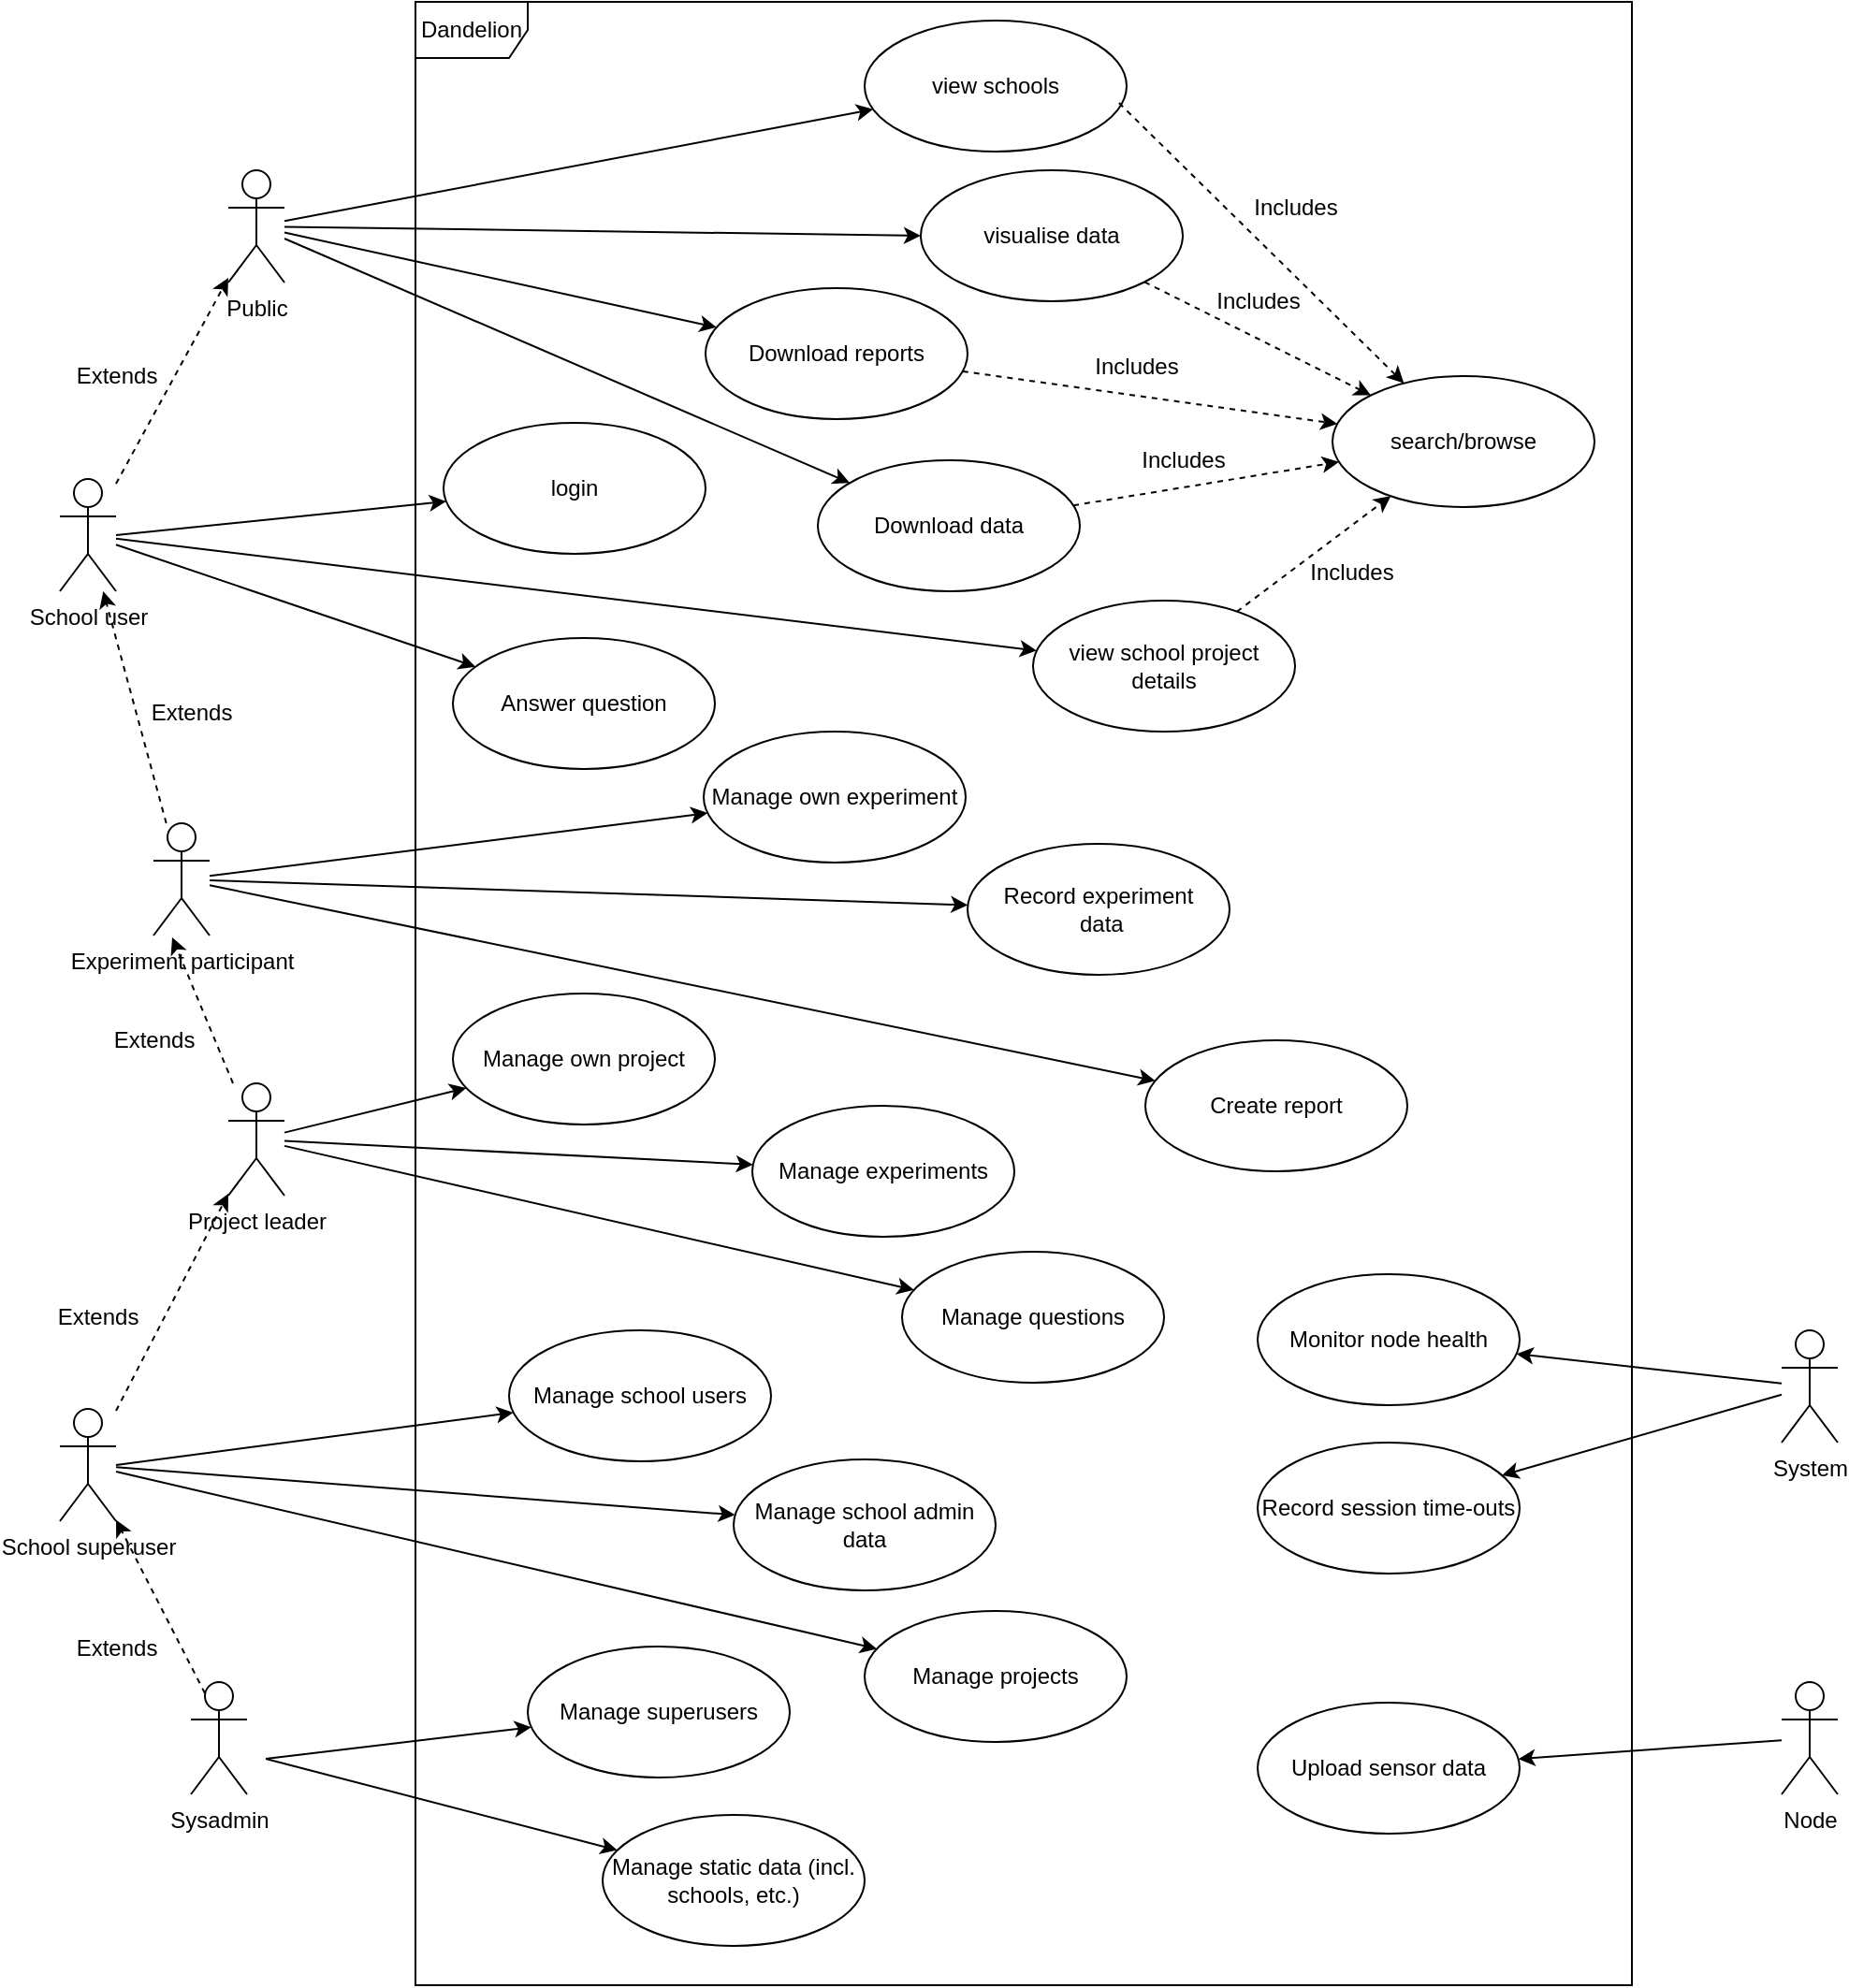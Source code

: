 <mxfile version="15.5.6" type="device"><diagram id="NbJqlMsGK9g4cn4cJewh" name="Page-1"><mxGraphModel dx="1186" dy="822" grid="1" gridSize="10" guides="1" tooltips="1" connect="1" arrows="1" fold="1" page="1" pageScale="1" pageWidth="827" pageHeight="1169" math="0" shadow="0"><root><mxCell id="0"/><mxCell id="1" parent="0"/><mxCell id="rq1waJ9IVGkN5ey4Am_p-1" value="Dandelion" style="shape=umlFrame;whiteSpace=wrap;html=1;" parent="1" vertex="1"><mxGeometry x="260" y="30" width="650" height="1060" as="geometry"/></mxCell><mxCell id="rq1waJ9IVGkN5ey4Am_p-21" style="edgeStyle=none;rounded=0;orthogonalLoop=1;jettySize=auto;html=1;entryX=0;entryY=0.5;entryDx=0;entryDy=0;" parent="1" source="rq1waJ9IVGkN5ey4Am_p-2" target="rq1waJ9IVGkN5ey4Am_p-18" edge="1"><mxGeometry relative="1" as="geometry"/></mxCell><mxCell id="rq1waJ9IVGkN5ey4Am_p-2" value="Public" style="shape=umlActor;verticalLabelPosition=bottom;verticalAlign=top;html=1;" parent="1" vertex="1"><mxGeometry x="160" y="120" width="30" height="60" as="geometry"/></mxCell><mxCell id="rq1waJ9IVGkN5ey4Am_p-14" style="rounded=0;orthogonalLoop=1;jettySize=auto;html=1;dashed=1;" parent="1" source="rq1waJ9IVGkN5ey4Am_p-5" target="rq1waJ9IVGkN5ey4Am_p-2" edge="1"><mxGeometry relative="1" as="geometry"/></mxCell><mxCell id="ue-XuLcL9HTwdMkVsJ0a-4" style="edgeStyle=none;rounded=0;orthogonalLoop=1;jettySize=auto;html=1;" parent="1" source="rq1waJ9IVGkN5ey4Am_p-5" target="ue-XuLcL9HTwdMkVsJ0a-3" edge="1"><mxGeometry relative="1" as="geometry"/></mxCell><mxCell id="rq1waJ9IVGkN5ey4Am_p-5" value="School user" style="shape=umlActor;verticalLabelPosition=bottom;verticalAlign=top;html=1;" parent="1" vertex="1"><mxGeometry x="70" y="285" width="30" height="60" as="geometry"/></mxCell><mxCell id="rq1waJ9IVGkN5ey4Am_p-13" style="rounded=0;orthogonalLoop=1;jettySize=auto;html=1;dashed=1;" parent="1" source="rq1waJ9IVGkN5ey4Am_p-6" target="rq1waJ9IVGkN5ey4Am_p-5" edge="1"><mxGeometry relative="1" as="geometry"/></mxCell><mxCell id="rq1waJ9IVGkN5ey4Am_p-6" value="Experiment participant" style="shape=umlActor;verticalLabelPosition=bottom;verticalAlign=top;html=1;" parent="1" vertex="1"><mxGeometry x="120" y="469" width="30" height="60" as="geometry"/></mxCell><mxCell id="rq1waJ9IVGkN5ey4Am_p-12" style="rounded=0;orthogonalLoop=1;jettySize=auto;html=1;dashed=1;" parent="1" source="rq1waJ9IVGkN5ey4Am_p-7" target="TFbVGTCQrJptVCGoc_jB-1" edge="1"><mxGeometry relative="1" as="geometry"/></mxCell><mxCell id="rq1waJ9IVGkN5ey4Am_p-7" value="School superuser" style="shape=umlActor;verticalLabelPosition=bottom;verticalAlign=top;html=1;" parent="1" vertex="1"><mxGeometry x="70" y="782" width="30" height="60" as="geometry"/></mxCell><mxCell id="rq1waJ9IVGkN5ey4Am_p-19" style="edgeStyle=none;rounded=0;orthogonalLoop=1;jettySize=auto;html=1;dashed=1;" parent="1" source="rq1waJ9IVGkN5ey4Am_p-18" target="rq1waJ9IVGkN5ey4Am_p-8" edge="1"><mxGeometry relative="1" as="geometry"/></mxCell><mxCell id="rq1waJ9IVGkN5ey4Am_p-8" value="search/browse" style="ellipse;whiteSpace=wrap;html=1;" parent="1" vertex="1"><mxGeometry x="750" y="230" width="140" height="70" as="geometry"/></mxCell><mxCell id="rq1waJ9IVGkN5ey4Am_p-15" value="Extends" style="text;html=1;align=center;verticalAlign=middle;resizable=0;points=[];autosize=1;strokeColor=none;fillColor=none;" parent="1" vertex="1"><mxGeometry x="70" y="220" width="60" height="20" as="geometry"/></mxCell><mxCell id="rq1waJ9IVGkN5ey4Am_p-16" value="Extends" style="text;html=1;align=center;verticalAlign=middle;resizable=0;points=[];autosize=1;strokeColor=none;fillColor=none;" parent="1" vertex="1"><mxGeometry x="110" y="400" width="60" height="20" as="geometry"/></mxCell><mxCell id="rq1waJ9IVGkN5ey4Am_p-17" value="Extends" style="text;html=1;align=center;verticalAlign=middle;resizable=0;points=[];autosize=1;strokeColor=none;fillColor=none;" parent="1" vertex="1"><mxGeometry x="60" y="723" width="60" height="20" as="geometry"/></mxCell><mxCell id="rq1waJ9IVGkN5ey4Am_p-18" value="visualise data" style="ellipse;whiteSpace=wrap;html=1;" parent="1" vertex="1"><mxGeometry x="530" y="120" width="140" height="70" as="geometry"/></mxCell><mxCell id="rq1waJ9IVGkN5ey4Am_p-20" value="Includes" style="text;html=1;align=center;verticalAlign=middle;resizable=0;points=[];autosize=1;strokeColor=none;fillColor=none;" parent="1" vertex="1"><mxGeometry x="700" y="130" width="60" height="20" as="geometry"/></mxCell><mxCell id="rq1waJ9IVGkN5ey4Am_p-22" value="view schools" style="ellipse;whiteSpace=wrap;html=1;" parent="1" vertex="1"><mxGeometry x="500" y="40" width="140" height="70" as="geometry"/></mxCell><mxCell id="rq1waJ9IVGkN5ey4Am_p-23" style="edgeStyle=none;rounded=0;orthogonalLoop=1;jettySize=auto;html=1;dashed=1;exitX=0.971;exitY=0.629;exitDx=0;exitDy=0;exitPerimeter=0;" parent="1" source="rq1waJ9IVGkN5ey4Am_p-22" target="rq1waJ9IVGkN5ey4Am_p-8" edge="1"><mxGeometry relative="1" as="geometry"><mxPoint x="530" y="205" as="sourcePoint"/><mxPoint x="640" y="205" as="targetPoint"/></mxGeometry></mxCell><mxCell id="rq1waJ9IVGkN5ey4Am_p-24" value="Includes" style="text;html=1;align=center;verticalAlign=middle;resizable=0;points=[];autosize=1;strokeColor=none;fillColor=none;" parent="1" vertex="1"><mxGeometry x="680" y="180" width="60" height="20" as="geometry"/></mxCell><mxCell id="rq1waJ9IVGkN5ey4Am_p-25" style="edgeStyle=none;rounded=0;orthogonalLoop=1;jettySize=auto;html=1;" parent="1" source="rq1waJ9IVGkN5ey4Am_p-2" target="rq1waJ9IVGkN5ey4Am_p-22" edge="1"><mxGeometry relative="1" as="geometry"><mxPoint x="200" y="150" as="sourcePoint"/><mxPoint x="390" y="205" as="targetPoint"/></mxGeometry></mxCell><mxCell id="rq1waJ9IVGkN5ey4Am_p-26" value="view school project details" style="ellipse;whiteSpace=wrap;html=1;" parent="1" vertex="1"><mxGeometry x="590" y="350" width="140" height="70" as="geometry"/></mxCell><mxCell id="rq1waJ9IVGkN5ey4Am_p-27" value="Sysadmin" style="shape=umlActor;verticalLabelPosition=bottom;verticalAlign=top;html=1;" parent="1" vertex="1"><mxGeometry x="140" y="928" width="30" height="60" as="geometry"/></mxCell><mxCell id="rq1waJ9IVGkN5ey4Am_p-28" value="Extends" style="text;html=1;align=center;verticalAlign=middle;resizable=0;points=[];autosize=1;strokeColor=none;fillColor=none;" parent="1" vertex="1"><mxGeometry x="70" y="900" width="60" height="20" as="geometry"/></mxCell><mxCell id="rq1waJ9IVGkN5ey4Am_p-29" style="rounded=0;orthogonalLoop=1;jettySize=auto;html=1;dashed=1;exitX=0.25;exitY=0.1;exitDx=0;exitDy=0;exitPerimeter=0;" parent="1" source="rq1waJ9IVGkN5ey4Am_p-27" target="rq1waJ9IVGkN5ey4Am_p-7" edge="1"><mxGeometry relative="1" as="geometry"><mxPoint x="110" y="611" as="sourcePoint"/><mxPoint x="170" y="531" as="targetPoint"/></mxGeometry></mxCell><mxCell id="rq1waJ9IVGkN5ey4Am_p-30" value="login" style="ellipse;whiteSpace=wrap;html=1;" parent="1" vertex="1"><mxGeometry x="275" y="255" width="140" height="70" as="geometry"/></mxCell><mxCell id="rq1waJ9IVGkN5ey4Am_p-31" style="edgeStyle=none;rounded=0;orthogonalLoop=1;jettySize=auto;html=1;" parent="1" target="rq1waJ9IVGkN5ey4Am_p-30" edge="1"><mxGeometry relative="1" as="geometry"><mxPoint x="100" y="315" as="sourcePoint"/><mxPoint x="390" y="205" as="targetPoint"/></mxGeometry></mxCell><mxCell id="rq1waJ9IVGkN5ey4Am_p-32" style="edgeStyle=none;rounded=0;orthogonalLoop=1;jettySize=auto;html=1;" parent="1" source="rq1waJ9IVGkN5ey4Am_p-5" target="rq1waJ9IVGkN5ey4Am_p-26" edge="1"><mxGeometry relative="1" as="geometry"><mxPoint x="120" y="280" as="sourcePoint"/><mxPoint x="390.271" y="291.924" as="targetPoint"/></mxGeometry></mxCell><mxCell id="rq1waJ9IVGkN5ey4Am_p-33" value="Record experiment&lt;br&gt;&amp;nbsp;data" style="ellipse;whiteSpace=wrap;html=1;" parent="1" vertex="1"><mxGeometry x="555" y="480" width="140" height="70" as="geometry"/></mxCell><mxCell id="rq1waJ9IVGkN5ey4Am_p-34" value="Manage experiments" style="ellipse;whiteSpace=wrap;html=1;" parent="1" vertex="1"><mxGeometry x="440" y="620" width="140" height="70" as="geometry"/></mxCell><mxCell id="rq1waJ9IVGkN5ey4Am_p-35" value="Create report" style="ellipse;whiteSpace=wrap;html=1;" parent="1" vertex="1"><mxGeometry x="650" y="585" width="140" height="70" as="geometry"/></mxCell><mxCell id="rq1waJ9IVGkN5ey4Am_p-36" style="edgeStyle=none;rounded=0;orthogonalLoop=1;jettySize=auto;html=1;" parent="1" source="TFbVGTCQrJptVCGoc_jB-1" target="rq1waJ9IVGkN5ey4Am_p-34" edge="1"><mxGeometry relative="1" as="geometry"><mxPoint x="110" y="284.315" as="sourcePoint"/><mxPoint x="399.326" y="367.546" as="targetPoint"/></mxGeometry></mxCell><mxCell id="rq1waJ9IVGkN5ey4Am_p-37" style="edgeStyle=none;rounded=0;orthogonalLoop=1;jettySize=auto;html=1;" parent="1" source="rq1waJ9IVGkN5ey4Am_p-6" target="rq1waJ9IVGkN5ey4Am_p-33" edge="1"><mxGeometry relative="1" as="geometry"><mxPoint x="200" y="508.424" as="sourcePoint"/><mxPoint x="613.796" y="437.368" as="targetPoint"/></mxGeometry></mxCell><mxCell id="rq1waJ9IVGkN5ey4Am_p-38" style="edgeStyle=none;rounded=0;orthogonalLoop=1;jettySize=auto;html=1;" parent="1" source="rq1waJ9IVGkN5ey4Am_p-6" target="rq1waJ9IVGkN5ey4Am_p-35" edge="1"><mxGeometry relative="1" as="geometry"><mxPoint x="200" y="510.182" as="sourcePoint"/><mxPoint x="390.413" y="499.796" as="targetPoint"/></mxGeometry></mxCell><mxCell id="rq1waJ9IVGkN5ey4Am_p-39" value="Manage projects" style="ellipse;whiteSpace=wrap;html=1;" parent="1" vertex="1"><mxGeometry x="500" y="890" width="140" height="70" as="geometry"/></mxCell><mxCell id="rq1waJ9IVGkN5ey4Am_p-40" style="edgeStyle=none;rounded=0;orthogonalLoop=1;jettySize=auto;html=1;dashed=1;" parent="1" source="rq1waJ9IVGkN5ey4Am_p-26" target="rq1waJ9IVGkN5ey4Am_p-8" edge="1"><mxGeometry relative="1" as="geometry"><mxPoint x="530" y="205" as="sourcePoint"/><mxPoint x="640" y="205" as="targetPoint"/></mxGeometry></mxCell><mxCell id="rq1waJ9IVGkN5ey4Am_p-41" value="Includes" style="text;html=1;align=center;verticalAlign=middle;resizable=0;points=[];autosize=1;strokeColor=none;fillColor=none;" parent="1" vertex="1"><mxGeometry x="615" y="215" width="60" height="20" as="geometry"/></mxCell><mxCell id="rq1waJ9IVGkN5ey4Am_p-42" value="Manage school users" style="ellipse;whiteSpace=wrap;html=1;" parent="1" vertex="1"><mxGeometry x="310" y="740" width="140" height="70" as="geometry"/></mxCell><mxCell id="rq1waJ9IVGkN5ey4Am_p-43" value="Manage school admin data" style="ellipse;whiteSpace=wrap;html=1;" parent="1" vertex="1"><mxGeometry x="430" y="809" width="140" height="70" as="geometry"/></mxCell><mxCell id="rq1waJ9IVGkN5ey4Am_p-44" style="edgeStyle=none;rounded=0;orthogonalLoop=1;jettySize=auto;html=1;" parent="1" target="rq1waJ9IVGkN5ey4Am_p-42" edge="1"><mxGeometry relative="1" as="geometry"><mxPoint x="100" y="812" as="sourcePoint"/><mxPoint x="610.853" y="706.552" as="targetPoint"/></mxGeometry></mxCell><mxCell id="rq1waJ9IVGkN5ey4Am_p-45" style="edgeStyle=none;rounded=0;orthogonalLoop=1;jettySize=auto;html=1;" parent="1" source="rq1waJ9IVGkN5ey4Am_p-7" target="rq1waJ9IVGkN5ey4Am_p-43" edge="1"><mxGeometry relative="1" as="geometry"><mxPoint x="110" y="783" as="sourcePoint"/><mxPoint x="350.37" y="770.594" as="targetPoint"/></mxGeometry></mxCell><mxCell id="rq1waJ9IVGkN5ey4Am_p-46" style="edgeStyle=none;rounded=0;orthogonalLoop=1;jettySize=auto;html=1;" parent="1" source="rq1waJ9IVGkN5ey4Am_p-7" target="rq1waJ9IVGkN5ey4Am_p-39" edge="1"><mxGeometry relative="1" as="geometry"><mxPoint x="120" y="793" as="sourcePoint"/><mxPoint x="360.37" y="780.594" as="targetPoint"/></mxGeometry></mxCell><mxCell id="rq1waJ9IVGkN5ey4Am_p-47" value="Manage superusers" style="ellipse;whiteSpace=wrap;html=1;" parent="1" vertex="1"><mxGeometry x="320" y="909" width="140" height="70" as="geometry"/></mxCell><mxCell id="rq1waJ9IVGkN5ey4Am_p-48" value="Manage static data (incl. schools, etc.)" style="ellipse;whiteSpace=wrap;html=1;" parent="1" vertex="1"><mxGeometry x="360" y="999" width="140" height="70" as="geometry"/></mxCell><mxCell id="rq1waJ9IVGkN5ey4Am_p-49" style="edgeStyle=none;rounded=0;orthogonalLoop=1;jettySize=auto;html=1;" parent="1" target="rq1waJ9IVGkN5ey4Am_p-47" edge="1"><mxGeometry relative="1" as="geometry"><mxPoint x="180" y="969" as="sourcePoint"/><mxPoint x="332.539" y="824.659" as="targetPoint"/></mxGeometry></mxCell><mxCell id="rq1waJ9IVGkN5ey4Am_p-50" style="edgeStyle=none;rounded=0;orthogonalLoop=1;jettySize=auto;html=1;" parent="1" target="rq1waJ9IVGkN5ey4Am_p-48" edge="1"><mxGeometry relative="1" as="geometry"><mxPoint x="180" y="969" as="sourcePoint"/><mxPoint x="331.904" y="962.107" as="targetPoint"/></mxGeometry></mxCell><mxCell id="rq1waJ9IVGkN5ey4Am_p-51" value="System" style="shape=umlActor;verticalLabelPosition=bottom;verticalAlign=top;html=1;" parent="1" vertex="1"><mxGeometry x="990" y="740" width="30" height="60" as="geometry"/></mxCell><mxCell id="rq1waJ9IVGkN5ey4Am_p-52" value="Node" style="shape=umlActor;verticalLabelPosition=bottom;verticalAlign=top;html=1;" parent="1" vertex="1"><mxGeometry x="990" y="928" width="30" height="60" as="geometry"/></mxCell><mxCell id="rq1waJ9IVGkN5ey4Am_p-53" value="Monitor node health" style="ellipse;whiteSpace=wrap;html=1;" parent="1" vertex="1"><mxGeometry x="710" y="710" width="140" height="70" as="geometry"/></mxCell><mxCell id="rq1waJ9IVGkN5ey4Am_p-54" value="Upload sensor data" style="ellipse;whiteSpace=wrap;html=1;" parent="1" vertex="1"><mxGeometry x="710" y="939" width="140" height="70" as="geometry"/></mxCell><mxCell id="rq1waJ9IVGkN5ey4Am_p-55" style="edgeStyle=none;rounded=0;orthogonalLoop=1;jettySize=auto;html=1;" parent="1" source="rq1waJ9IVGkN5ey4Am_p-51" target="rq1waJ9IVGkN5ey4Am_p-53" edge="1"><mxGeometry relative="1" as="geometry"><mxPoint x="110" y="662.077" as="sourcePoint"/><mxPoint x="352.539" y="695.659" as="targetPoint"/></mxGeometry></mxCell><mxCell id="rq1waJ9IVGkN5ey4Am_p-56" style="edgeStyle=none;rounded=0;orthogonalLoop=1;jettySize=auto;html=1;" parent="1" source="rq1waJ9IVGkN5ey4Am_p-52" target="rq1waJ9IVGkN5ey4Am_p-54" edge="1"><mxGeometry relative="1" as="geometry"><mxPoint x="1000" y="800.667" as="sourcePoint"/><mxPoint x="858.333" y="816.407" as="targetPoint"/></mxGeometry></mxCell><mxCell id="rq1waJ9IVGkN5ey4Am_p-57" value="Download reports" style="ellipse;whiteSpace=wrap;html=1;" parent="1" vertex="1"><mxGeometry x="415" y="183" width="140" height="70" as="geometry"/></mxCell><mxCell id="rq1waJ9IVGkN5ey4Am_p-58" value="Download data" style="ellipse;whiteSpace=wrap;html=1;" parent="1" vertex="1"><mxGeometry x="475" y="275" width="140" height="70" as="geometry"/></mxCell><mxCell id="rq1waJ9IVGkN5ey4Am_p-59" style="edgeStyle=none;rounded=0;orthogonalLoop=1;jettySize=auto;html=1;" parent="1" source="rq1waJ9IVGkN5ey4Am_p-2" target="rq1waJ9IVGkN5ey4Am_p-57" edge="1"><mxGeometry relative="1" as="geometry"><mxPoint x="110" y="325" as="sourcePoint"/><mxPoint x="310" y="325" as="targetPoint"/></mxGeometry></mxCell><mxCell id="rq1waJ9IVGkN5ey4Am_p-60" style="edgeStyle=none;rounded=0;orthogonalLoop=1;jettySize=auto;html=1;" parent="1" source="rq1waJ9IVGkN5ey4Am_p-2" target="rq1waJ9IVGkN5ey4Am_p-58" edge="1"><mxGeometry relative="1" as="geometry"><mxPoint x="200" y="189.998" as="sourcePoint"/><mxPoint x="333.508" y="238.842" as="targetPoint"/></mxGeometry></mxCell><mxCell id="rq1waJ9IVGkN5ey4Am_p-61" style="edgeStyle=none;rounded=0;orthogonalLoop=1;jettySize=auto;html=1;dashed=1;" parent="1" source="rq1waJ9IVGkN5ey4Am_p-57" target="rq1waJ9IVGkN5ey4Am_p-8" edge="1"><mxGeometry relative="1" as="geometry"><mxPoint x="649.434" y="193.918" as="sourcePoint"/><mxPoint x="760" y="275" as="targetPoint"/></mxGeometry></mxCell><mxCell id="rq1waJ9IVGkN5ey4Am_p-62" style="edgeStyle=none;rounded=0;orthogonalLoop=1;jettySize=auto;html=1;dashed=1;" parent="1" source="rq1waJ9IVGkN5ey4Am_p-58" target="rq1waJ9IVGkN5ey4Am_p-8" edge="1"><mxGeometry relative="1" as="geometry"><mxPoint x="659.434" y="203.918" as="sourcePoint"/><mxPoint x="770" y="285" as="targetPoint"/></mxGeometry></mxCell><mxCell id="rq1waJ9IVGkN5ey4Am_p-63" value="Includes" style="text;html=1;align=center;verticalAlign=middle;resizable=0;points=[];autosize=1;strokeColor=none;fillColor=none;" parent="1" vertex="1"><mxGeometry x="640" y="265" width="60" height="20" as="geometry"/></mxCell><mxCell id="rq1waJ9IVGkN5ey4Am_p-64" value="Includes" style="text;html=1;align=center;verticalAlign=middle;resizable=0;points=[];autosize=1;strokeColor=none;fillColor=none;" parent="1" vertex="1"><mxGeometry x="730" y="325" width="60" height="20" as="geometry"/></mxCell><mxCell id="ue-XuLcL9HTwdMkVsJ0a-2" style="rounded=0;orthogonalLoop=1;jettySize=auto;html=1;" parent="1" source="TFbVGTCQrJptVCGoc_jB-1" target="ue-XuLcL9HTwdMkVsJ0a-1" edge="1"><mxGeometry relative="1" as="geometry"/></mxCell><mxCell id="TFbVGTCQrJptVCGoc_jB-1" value="Project leader" style="shape=umlActor;verticalLabelPosition=bottom;verticalAlign=top;html=1;" parent="1" vertex="1"><mxGeometry x="160" y="608" width="30" height="60" as="geometry"/></mxCell><mxCell id="TFbVGTCQrJptVCGoc_jB-2" style="rounded=0;orthogonalLoop=1;jettySize=auto;html=1;dashed=1;" parent="1" source="TFbVGTCQrJptVCGoc_jB-1" edge="1"><mxGeometry relative="1" as="geometry"><mxPoint x="80" y="630" as="sourcePoint"/><mxPoint x="130" y="530" as="targetPoint"/></mxGeometry></mxCell><mxCell id="TFbVGTCQrJptVCGoc_jB-3" value="Extends" style="text;html=1;align=center;verticalAlign=middle;resizable=0;points=[];autosize=1;strokeColor=none;fillColor=none;" parent="1" vertex="1"><mxGeometry x="90" y="575" width="60" height="20" as="geometry"/></mxCell><mxCell id="TFbVGTCQrJptVCGoc_jB-4" value="Manage own project" style="ellipse;whiteSpace=wrap;html=1;" parent="1" vertex="1"><mxGeometry x="280" y="560.0" width="140" height="70" as="geometry"/></mxCell><mxCell id="TFbVGTCQrJptVCGoc_jB-5" style="edgeStyle=none;rounded=0;orthogonalLoop=1;jettySize=auto;html=1;" parent="1" source="TFbVGTCQrJptVCGoc_jB-1" target="TFbVGTCQrJptVCGoc_jB-4" edge="1"><mxGeometry relative="1" as="geometry"><mxPoint x="80" y="559.997" as="sourcePoint"/><mxPoint x="340.37" y="526.514" as="targetPoint"/></mxGeometry></mxCell><mxCell id="KfBX19iLClI_ofNLciE3-1" value="Manage own experiment" style="ellipse;whiteSpace=wrap;html=1;" parent="1" vertex="1"><mxGeometry x="414" y="420.0" width="140" height="70" as="geometry"/></mxCell><mxCell id="KfBX19iLClI_ofNLciE3-2" style="edgeStyle=none;rounded=0;orthogonalLoop=1;jettySize=auto;html=1;" parent="1" source="rq1waJ9IVGkN5ey4Am_p-6" target="KfBX19iLClI_ofNLciE3-1" edge="1"><mxGeometry relative="1" as="geometry"><mxPoint x="200" y="645.55" as="sourcePoint"/><mxPoint x="333.439" y="623.756" as="targetPoint"/></mxGeometry></mxCell><mxCell id="pllA2SgV67VZvydBItkm-1" value="Record session time-outs" style="ellipse;whiteSpace=wrap;html=1;" parent="1" vertex="1"><mxGeometry x="710" y="800" width="140" height="70" as="geometry"/></mxCell><mxCell id="pllA2SgV67VZvydBItkm-2" style="edgeStyle=none;rounded=0;orthogonalLoop=1;jettySize=auto;html=1;" parent="1" source="rq1waJ9IVGkN5ey4Am_p-51" target="pllA2SgV67VZvydBItkm-1" edge="1"><mxGeometry relative="1" as="geometry"><mxPoint x="1000" y="731.667" as="sourcePoint"/><mxPoint x="858.333" y="747.407" as="targetPoint"/></mxGeometry></mxCell><mxCell id="ue-XuLcL9HTwdMkVsJ0a-1" value="Manage questions" style="ellipse;whiteSpace=wrap;html=1;" parent="1" vertex="1"><mxGeometry x="520" y="698" width="140" height="70" as="geometry"/></mxCell><mxCell id="ue-XuLcL9HTwdMkVsJ0a-3" value="Answer question" style="ellipse;whiteSpace=wrap;html=1;" parent="1" vertex="1"><mxGeometry x="280" y="370.0" width="140" height="70" as="geometry"/></mxCell></root></mxGraphModel></diagram></mxfile>